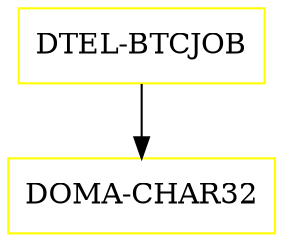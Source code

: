 digraph G {
  "DTEL-BTCJOB" [shape=box,color=yellow];
  "DOMA-CHAR32" [shape=box,color=yellow,URL="./DOMA_CHAR32.html"];
  "DTEL-BTCJOB" -> "DOMA-CHAR32";
}
